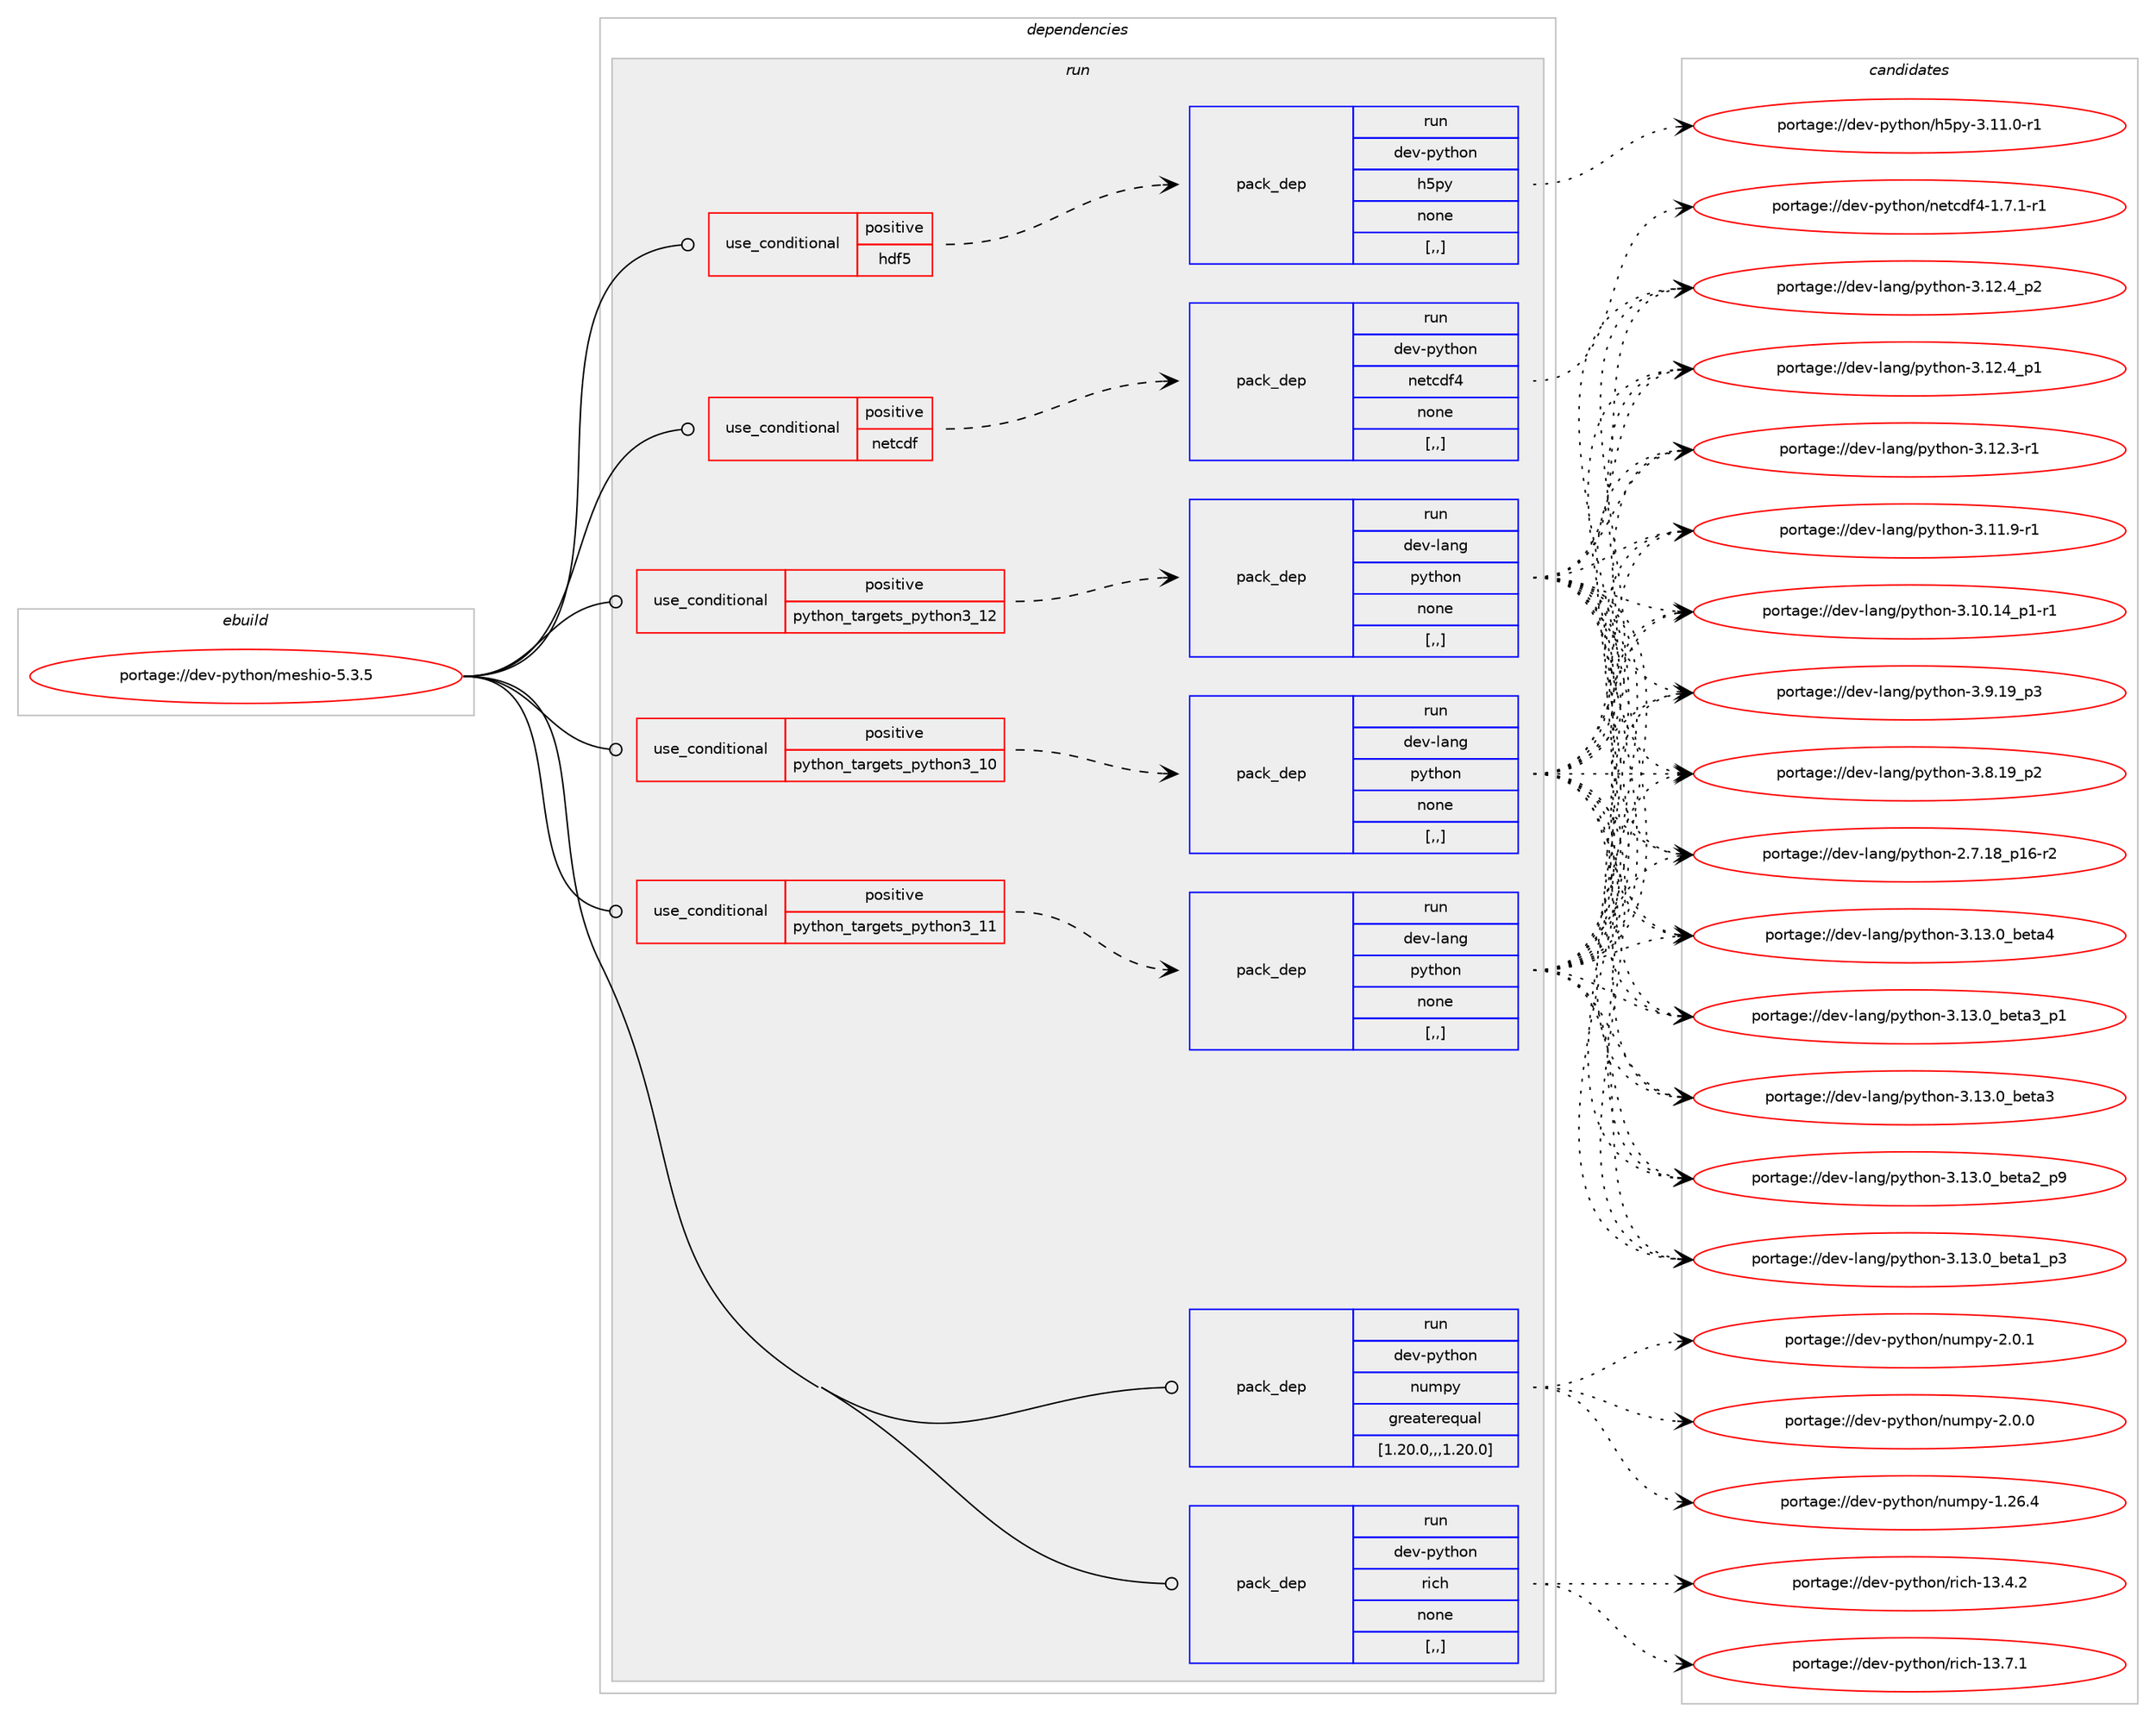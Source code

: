 digraph prolog {

# *************
# Graph options
# *************

newrank=true;
concentrate=true;
compound=true;
graph [rankdir=LR,fontname=Helvetica,fontsize=10,ranksep=1.5];#, ranksep=2.5, nodesep=0.2];
edge  [arrowhead=vee];
node  [fontname=Helvetica,fontsize=10];

# **********
# The ebuild
# **********

subgraph cluster_leftcol {
color=gray;
label=<<i>ebuild</i>>;
id [label="portage://dev-python/meshio-5.3.5", color=red, width=4, href="../dev-python/meshio-5.3.5.svg"];
}

# ****************
# The dependencies
# ****************

subgraph cluster_midcol {
color=gray;
label=<<i>dependencies</i>>;
subgraph cluster_compile {
fillcolor="#eeeeee";
style=filled;
label=<<i>compile</i>>;
}
subgraph cluster_compileandrun {
fillcolor="#eeeeee";
style=filled;
label=<<i>compile and run</i>>;
}
subgraph cluster_run {
fillcolor="#eeeeee";
style=filled;
label=<<i>run</i>>;
subgraph cond35078 {
dependency151923 [label=<<TABLE BORDER="0" CELLBORDER="1" CELLSPACING="0" CELLPADDING="4"><TR><TD ROWSPAN="3" CELLPADDING="10">use_conditional</TD></TR><TR><TD>positive</TD></TR><TR><TD>hdf5</TD></TR></TABLE>>, shape=none, color=red];
subgraph pack115592 {
dependency151924 [label=<<TABLE BORDER="0" CELLBORDER="1" CELLSPACING="0" CELLPADDING="4" WIDTH="220"><TR><TD ROWSPAN="6" CELLPADDING="30">pack_dep</TD></TR><TR><TD WIDTH="110">run</TD></TR><TR><TD>dev-python</TD></TR><TR><TD>h5py</TD></TR><TR><TD>none</TD></TR><TR><TD>[,,]</TD></TR></TABLE>>, shape=none, color=blue];
}
dependency151923:e -> dependency151924:w [weight=20,style="dashed",arrowhead="vee"];
}
id:e -> dependency151923:w [weight=20,style="solid",arrowhead="odot"];
subgraph cond35079 {
dependency151925 [label=<<TABLE BORDER="0" CELLBORDER="1" CELLSPACING="0" CELLPADDING="4"><TR><TD ROWSPAN="3" CELLPADDING="10">use_conditional</TD></TR><TR><TD>positive</TD></TR><TR><TD>netcdf</TD></TR></TABLE>>, shape=none, color=red];
subgraph pack115593 {
dependency151926 [label=<<TABLE BORDER="0" CELLBORDER="1" CELLSPACING="0" CELLPADDING="4" WIDTH="220"><TR><TD ROWSPAN="6" CELLPADDING="30">pack_dep</TD></TR><TR><TD WIDTH="110">run</TD></TR><TR><TD>dev-python</TD></TR><TR><TD>netcdf4</TD></TR><TR><TD>none</TD></TR><TR><TD>[,,]</TD></TR></TABLE>>, shape=none, color=blue];
}
dependency151925:e -> dependency151926:w [weight=20,style="dashed",arrowhead="vee"];
}
id:e -> dependency151925:w [weight=20,style="solid",arrowhead="odot"];
subgraph cond35080 {
dependency151927 [label=<<TABLE BORDER="0" CELLBORDER="1" CELLSPACING="0" CELLPADDING="4"><TR><TD ROWSPAN="3" CELLPADDING="10">use_conditional</TD></TR><TR><TD>positive</TD></TR><TR><TD>python_targets_python3_10</TD></TR></TABLE>>, shape=none, color=red];
subgraph pack115594 {
dependency151928 [label=<<TABLE BORDER="0" CELLBORDER="1" CELLSPACING="0" CELLPADDING="4" WIDTH="220"><TR><TD ROWSPAN="6" CELLPADDING="30">pack_dep</TD></TR><TR><TD WIDTH="110">run</TD></TR><TR><TD>dev-lang</TD></TR><TR><TD>python</TD></TR><TR><TD>none</TD></TR><TR><TD>[,,]</TD></TR></TABLE>>, shape=none, color=blue];
}
dependency151927:e -> dependency151928:w [weight=20,style="dashed",arrowhead="vee"];
}
id:e -> dependency151927:w [weight=20,style="solid",arrowhead="odot"];
subgraph cond35081 {
dependency151929 [label=<<TABLE BORDER="0" CELLBORDER="1" CELLSPACING="0" CELLPADDING="4"><TR><TD ROWSPAN="3" CELLPADDING="10">use_conditional</TD></TR><TR><TD>positive</TD></TR><TR><TD>python_targets_python3_11</TD></TR></TABLE>>, shape=none, color=red];
subgraph pack115595 {
dependency151930 [label=<<TABLE BORDER="0" CELLBORDER="1" CELLSPACING="0" CELLPADDING="4" WIDTH="220"><TR><TD ROWSPAN="6" CELLPADDING="30">pack_dep</TD></TR><TR><TD WIDTH="110">run</TD></TR><TR><TD>dev-lang</TD></TR><TR><TD>python</TD></TR><TR><TD>none</TD></TR><TR><TD>[,,]</TD></TR></TABLE>>, shape=none, color=blue];
}
dependency151929:e -> dependency151930:w [weight=20,style="dashed",arrowhead="vee"];
}
id:e -> dependency151929:w [weight=20,style="solid",arrowhead="odot"];
subgraph cond35082 {
dependency151931 [label=<<TABLE BORDER="0" CELLBORDER="1" CELLSPACING="0" CELLPADDING="4"><TR><TD ROWSPAN="3" CELLPADDING="10">use_conditional</TD></TR><TR><TD>positive</TD></TR><TR><TD>python_targets_python3_12</TD></TR></TABLE>>, shape=none, color=red];
subgraph pack115596 {
dependency151932 [label=<<TABLE BORDER="0" CELLBORDER="1" CELLSPACING="0" CELLPADDING="4" WIDTH="220"><TR><TD ROWSPAN="6" CELLPADDING="30">pack_dep</TD></TR><TR><TD WIDTH="110">run</TD></TR><TR><TD>dev-lang</TD></TR><TR><TD>python</TD></TR><TR><TD>none</TD></TR><TR><TD>[,,]</TD></TR></TABLE>>, shape=none, color=blue];
}
dependency151931:e -> dependency151932:w [weight=20,style="dashed",arrowhead="vee"];
}
id:e -> dependency151931:w [weight=20,style="solid",arrowhead="odot"];
subgraph pack115597 {
dependency151933 [label=<<TABLE BORDER="0" CELLBORDER="1" CELLSPACING="0" CELLPADDING="4" WIDTH="220"><TR><TD ROWSPAN="6" CELLPADDING="30">pack_dep</TD></TR><TR><TD WIDTH="110">run</TD></TR><TR><TD>dev-python</TD></TR><TR><TD>numpy</TD></TR><TR><TD>greaterequal</TD></TR><TR><TD>[1.20.0,,,1.20.0]</TD></TR></TABLE>>, shape=none, color=blue];
}
id:e -> dependency151933:w [weight=20,style="solid",arrowhead="odot"];
subgraph pack115598 {
dependency151934 [label=<<TABLE BORDER="0" CELLBORDER="1" CELLSPACING="0" CELLPADDING="4" WIDTH="220"><TR><TD ROWSPAN="6" CELLPADDING="30">pack_dep</TD></TR><TR><TD WIDTH="110">run</TD></TR><TR><TD>dev-python</TD></TR><TR><TD>rich</TD></TR><TR><TD>none</TD></TR><TR><TD>[,,]</TD></TR></TABLE>>, shape=none, color=blue];
}
id:e -> dependency151934:w [weight=20,style="solid",arrowhead="odot"];
}
}

# **************
# The candidates
# **************

subgraph cluster_choices {
rank=same;
color=gray;
label=<<i>candidates</i>>;

subgraph choice115592 {
color=black;
nodesep=1;
choice100101118451121211161041111104710453112121455146494946484511449 [label="portage://dev-python/h5py-3.11.0-r1", color=red, width=4,href="../dev-python/h5py-3.11.0-r1.svg"];
dependency151924:e -> choice100101118451121211161041111104710453112121455146494946484511449:w [style=dotted,weight="100"];
}
subgraph choice115593 {
color=black;
nodesep=1;
choice100101118451121211161041111104711010111699100102524549465546494511449 [label="portage://dev-python/netcdf4-1.7.1-r1", color=red, width=4,href="../dev-python/netcdf4-1.7.1-r1.svg"];
dependency151926:e -> choice100101118451121211161041111104711010111699100102524549465546494511449:w [style=dotted,weight="100"];
}
subgraph choice115594 {
color=black;
nodesep=1;
choice1001011184510897110103471121211161041111104551464951464895981011169752 [label="portage://dev-lang/python-3.13.0_beta4", color=red, width=4,href="../dev-lang/python-3.13.0_beta4.svg"];
choice10010111845108971101034711212111610411111045514649514648959810111697519511249 [label="portage://dev-lang/python-3.13.0_beta3_p1", color=red, width=4,href="../dev-lang/python-3.13.0_beta3_p1.svg"];
choice1001011184510897110103471121211161041111104551464951464895981011169751 [label="portage://dev-lang/python-3.13.0_beta3", color=red, width=4,href="../dev-lang/python-3.13.0_beta3.svg"];
choice10010111845108971101034711212111610411111045514649514648959810111697509511257 [label="portage://dev-lang/python-3.13.0_beta2_p9", color=red, width=4,href="../dev-lang/python-3.13.0_beta2_p9.svg"];
choice10010111845108971101034711212111610411111045514649514648959810111697499511251 [label="portage://dev-lang/python-3.13.0_beta1_p3", color=red, width=4,href="../dev-lang/python-3.13.0_beta1_p3.svg"];
choice100101118451089711010347112121116104111110455146495046529511250 [label="portage://dev-lang/python-3.12.4_p2", color=red, width=4,href="../dev-lang/python-3.12.4_p2.svg"];
choice100101118451089711010347112121116104111110455146495046529511249 [label="portage://dev-lang/python-3.12.4_p1", color=red, width=4,href="../dev-lang/python-3.12.4_p1.svg"];
choice100101118451089711010347112121116104111110455146495046514511449 [label="portage://dev-lang/python-3.12.3-r1", color=red, width=4,href="../dev-lang/python-3.12.3-r1.svg"];
choice100101118451089711010347112121116104111110455146494946574511449 [label="portage://dev-lang/python-3.11.9-r1", color=red, width=4,href="../dev-lang/python-3.11.9-r1.svg"];
choice100101118451089711010347112121116104111110455146494846495295112494511449 [label="portage://dev-lang/python-3.10.14_p1-r1", color=red, width=4,href="../dev-lang/python-3.10.14_p1-r1.svg"];
choice100101118451089711010347112121116104111110455146574649579511251 [label="portage://dev-lang/python-3.9.19_p3", color=red, width=4,href="../dev-lang/python-3.9.19_p3.svg"];
choice100101118451089711010347112121116104111110455146564649579511250 [label="portage://dev-lang/python-3.8.19_p2", color=red, width=4,href="../dev-lang/python-3.8.19_p2.svg"];
choice100101118451089711010347112121116104111110455046554649569511249544511450 [label="portage://dev-lang/python-2.7.18_p16-r2", color=red, width=4,href="../dev-lang/python-2.7.18_p16-r2.svg"];
dependency151928:e -> choice1001011184510897110103471121211161041111104551464951464895981011169752:w [style=dotted,weight="100"];
dependency151928:e -> choice10010111845108971101034711212111610411111045514649514648959810111697519511249:w [style=dotted,weight="100"];
dependency151928:e -> choice1001011184510897110103471121211161041111104551464951464895981011169751:w [style=dotted,weight="100"];
dependency151928:e -> choice10010111845108971101034711212111610411111045514649514648959810111697509511257:w [style=dotted,weight="100"];
dependency151928:e -> choice10010111845108971101034711212111610411111045514649514648959810111697499511251:w [style=dotted,weight="100"];
dependency151928:e -> choice100101118451089711010347112121116104111110455146495046529511250:w [style=dotted,weight="100"];
dependency151928:e -> choice100101118451089711010347112121116104111110455146495046529511249:w [style=dotted,weight="100"];
dependency151928:e -> choice100101118451089711010347112121116104111110455146495046514511449:w [style=dotted,weight="100"];
dependency151928:e -> choice100101118451089711010347112121116104111110455146494946574511449:w [style=dotted,weight="100"];
dependency151928:e -> choice100101118451089711010347112121116104111110455146494846495295112494511449:w [style=dotted,weight="100"];
dependency151928:e -> choice100101118451089711010347112121116104111110455146574649579511251:w [style=dotted,weight="100"];
dependency151928:e -> choice100101118451089711010347112121116104111110455146564649579511250:w [style=dotted,weight="100"];
dependency151928:e -> choice100101118451089711010347112121116104111110455046554649569511249544511450:w [style=dotted,weight="100"];
}
subgraph choice115595 {
color=black;
nodesep=1;
choice1001011184510897110103471121211161041111104551464951464895981011169752 [label="portage://dev-lang/python-3.13.0_beta4", color=red, width=4,href="../dev-lang/python-3.13.0_beta4.svg"];
choice10010111845108971101034711212111610411111045514649514648959810111697519511249 [label="portage://dev-lang/python-3.13.0_beta3_p1", color=red, width=4,href="../dev-lang/python-3.13.0_beta3_p1.svg"];
choice1001011184510897110103471121211161041111104551464951464895981011169751 [label="portage://dev-lang/python-3.13.0_beta3", color=red, width=4,href="../dev-lang/python-3.13.0_beta3.svg"];
choice10010111845108971101034711212111610411111045514649514648959810111697509511257 [label="portage://dev-lang/python-3.13.0_beta2_p9", color=red, width=4,href="../dev-lang/python-3.13.0_beta2_p9.svg"];
choice10010111845108971101034711212111610411111045514649514648959810111697499511251 [label="portage://dev-lang/python-3.13.0_beta1_p3", color=red, width=4,href="../dev-lang/python-3.13.0_beta1_p3.svg"];
choice100101118451089711010347112121116104111110455146495046529511250 [label="portage://dev-lang/python-3.12.4_p2", color=red, width=4,href="../dev-lang/python-3.12.4_p2.svg"];
choice100101118451089711010347112121116104111110455146495046529511249 [label="portage://dev-lang/python-3.12.4_p1", color=red, width=4,href="../dev-lang/python-3.12.4_p1.svg"];
choice100101118451089711010347112121116104111110455146495046514511449 [label="portage://dev-lang/python-3.12.3-r1", color=red, width=4,href="../dev-lang/python-3.12.3-r1.svg"];
choice100101118451089711010347112121116104111110455146494946574511449 [label="portage://dev-lang/python-3.11.9-r1", color=red, width=4,href="../dev-lang/python-3.11.9-r1.svg"];
choice100101118451089711010347112121116104111110455146494846495295112494511449 [label="portage://dev-lang/python-3.10.14_p1-r1", color=red, width=4,href="../dev-lang/python-3.10.14_p1-r1.svg"];
choice100101118451089711010347112121116104111110455146574649579511251 [label="portage://dev-lang/python-3.9.19_p3", color=red, width=4,href="../dev-lang/python-3.9.19_p3.svg"];
choice100101118451089711010347112121116104111110455146564649579511250 [label="portage://dev-lang/python-3.8.19_p2", color=red, width=4,href="../dev-lang/python-3.8.19_p2.svg"];
choice100101118451089711010347112121116104111110455046554649569511249544511450 [label="portage://dev-lang/python-2.7.18_p16-r2", color=red, width=4,href="../dev-lang/python-2.7.18_p16-r2.svg"];
dependency151930:e -> choice1001011184510897110103471121211161041111104551464951464895981011169752:w [style=dotted,weight="100"];
dependency151930:e -> choice10010111845108971101034711212111610411111045514649514648959810111697519511249:w [style=dotted,weight="100"];
dependency151930:e -> choice1001011184510897110103471121211161041111104551464951464895981011169751:w [style=dotted,weight="100"];
dependency151930:e -> choice10010111845108971101034711212111610411111045514649514648959810111697509511257:w [style=dotted,weight="100"];
dependency151930:e -> choice10010111845108971101034711212111610411111045514649514648959810111697499511251:w [style=dotted,weight="100"];
dependency151930:e -> choice100101118451089711010347112121116104111110455146495046529511250:w [style=dotted,weight="100"];
dependency151930:e -> choice100101118451089711010347112121116104111110455146495046529511249:w [style=dotted,weight="100"];
dependency151930:e -> choice100101118451089711010347112121116104111110455146495046514511449:w [style=dotted,weight="100"];
dependency151930:e -> choice100101118451089711010347112121116104111110455146494946574511449:w [style=dotted,weight="100"];
dependency151930:e -> choice100101118451089711010347112121116104111110455146494846495295112494511449:w [style=dotted,weight="100"];
dependency151930:e -> choice100101118451089711010347112121116104111110455146574649579511251:w [style=dotted,weight="100"];
dependency151930:e -> choice100101118451089711010347112121116104111110455146564649579511250:w [style=dotted,weight="100"];
dependency151930:e -> choice100101118451089711010347112121116104111110455046554649569511249544511450:w [style=dotted,weight="100"];
}
subgraph choice115596 {
color=black;
nodesep=1;
choice1001011184510897110103471121211161041111104551464951464895981011169752 [label="portage://dev-lang/python-3.13.0_beta4", color=red, width=4,href="../dev-lang/python-3.13.0_beta4.svg"];
choice10010111845108971101034711212111610411111045514649514648959810111697519511249 [label="portage://dev-lang/python-3.13.0_beta3_p1", color=red, width=4,href="../dev-lang/python-3.13.0_beta3_p1.svg"];
choice1001011184510897110103471121211161041111104551464951464895981011169751 [label="portage://dev-lang/python-3.13.0_beta3", color=red, width=4,href="../dev-lang/python-3.13.0_beta3.svg"];
choice10010111845108971101034711212111610411111045514649514648959810111697509511257 [label="portage://dev-lang/python-3.13.0_beta2_p9", color=red, width=4,href="../dev-lang/python-3.13.0_beta2_p9.svg"];
choice10010111845108971101034711212111610411111045514649514648959810111697499511251 [label="portage://dev-lang/python-3.13.0_beta1_p3", color=red, width=4,href="../dev-lang/python-3.13.0_beta1_p3.svg"];
choice100101118451089711010347112121116104111110455146495046529511250 [label="portage://dev-lang/python-3.12.4_p2", color=red, width=4,href="../dev-lang/python-3.12.4_p2.svg"];
choice100101118451089711010347112121116104111110455146495046529511249 [label="portage://dev-lang/python-3.12.4_p1", color=red, width=4,href="../dev-lang/python-3.12.4_p1.svg"];
choice100101118451089711010347112121116104111110455146495046514511449 [label="portage://dev-lang/python-3.12.3-r1", color=red, width=4,href="../dev-lang/python-3.12.3-r1.svg"];
choice100101118451089711010347112121116104111110455146494946574511449 [label="portage://dev-lang/python-3.11.9-r1", color=red, width=4,href="../dev-lang/python-3.11.9-r1.svg"];
choice100101118451089711010347112121116104111110455146494846495295112494511449 [label="portage://dev-lang/python-3.10.14_p1-r1", color=red, width=4,href="../dev-lang/python-3.10.14_p1-r1.svg"];
choice100101118451089711010347112121116104111110455146574649579511251 [label="portage://dev-lang/python-3.9.19_p3", color=red, width=4,href="../dev-lang/python-3.9.19_p3.svg"];
choice100101118451089711010347112121116104111110455146564649579511250 [label="portage://dev-lang/python-3.8.19_p2", color=red, width=4,href="../dev-lang/python-3.8.19_p2.svg"];
choice100101118451089711010347112121116104111110455046554649569511249544511450 [label="portage://dev-lang/python-2.7.18_p16-r2", color=red, width=4,href="../dev-lang/python-2.7.18_p16-r2.svg"];
dependency151932:e -> choice1001011184510897110103471121211161041111104551464951464895981011169752:w [style=dotted,weight="100"];
dependency151932:e -> choice10010111845108971101034711212111610411111045514649514648959810111697519511249:w [style=dotted,weight="100"];
dependency151932:e -> choice1001011184510897110103471121211161041111104551464951464895981011169751:w [style=dotted,weight="100"];
dependency151932:e -> choice10010111845108971101034711212111610411111045514649514648959810111697509511257:w [style=dotted,weight="100"];
dependency151932:e -> choice10010111845108971101034711212111610411111045514649514648959810111697499511251:w [style=dotted,weight="100"];
dependency151932:e -> choice100101118451089711010347112121116104111110455146495046529511250:w [style=dotted,weight="100"];
dependency151932:e -> choice100101118451089711010347112121116104111110455146495046529511249:w [style=dotted,weight="100"];
dependency151932:e -> choice100101118451089711010347112121116104111110455146495046514511449:w [style=dotted,weight="100"];
dependency151932:e -> choice100101118451089711010347112121116104111110455146494946574511449:w [style=dotted,weight="100"];
dependency151932:e -> choice100101118451089711010347112121116104111110455146494846495295112494511449:w [style=dotted,weight="100"];
dependency151932:e -> choice100101118451089711010347112121116104111110455146574649579511251:w [style=dotted,weight="100"];
dependency151932:e -> choice100101118451089711010347112121116104111110455146564649579511250:w [style=dotted,weight="100"];
dependency151932:e -> choice100101118451089711010347112121116104111110455046554649569511249544511450:w [style=dotted,weight="100"];
}
subgraph choice115597 {
color=black;
nodesep=1;
choice1001011184511212111610411111047110117109112121455046484649 [label="portage://dev-python/numpy-2.0.1", color=red, width=4,href="../dev-python/numpy-2.0.1.svg"];
choice1001011184511212111610411111047110117109112121455046484648 [label="portage://dev-python/numpy-2.0.0", color=red, width=4,href="../dev-python/numpy-2.0.0.svg"];
choice100101118451121211161041111104711011710911212145494650544652 [label="portage://dev-python/numpy-1.26.4", color=red, width=4,href="../dev-python/numpy-1.26.4.svg"];
dependency151933:e -> choice1001011184511212111610411111047110117109112121455046484649:w [style=dotted,weight="100"];
dependency151933:e -> choice1001011184511212111610411111047110117109112121455046484648:w [style=dotted,weight="100"];
dependency151933:e -> choice100101118451121211161041111104711011710911212145494650544652:w [style=dotted,weight="100"];
}
subgraph choice115598 {
color=black;
nodesep=1;
choice10010111845112121116104111110471141059910445495146554649 [label="portage://dev-python/rich-13.7.1", color=red, width=4,href="../dev-python/rich-13.7.1.svg"];
choice10010111845112121116104111110471141059910445495146524650 [label="portage://dev-python/rich-13.4.2", color=red, width=4,href="../dev-python/rich-13.4.2.svg"];
dependency151934:e -> choice10010111845112121116104111110471141059910445495146554649:w [style=dotted,weight="100"];
dependency151934:e -> choice10010111845112121116104111110471141059910445495146524650:w [style=dotted,weight="100"];
}
}

}
